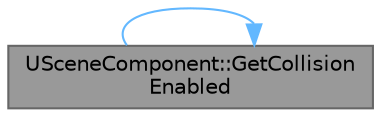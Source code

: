 digraph "USceneComponent::GetCollisionEnabled"
{
 // INTERACTIVE_SVG=YES
 // LATEX_PDF_SIZE
  bgcolor="transparent";
  edge [fontname=Helvetica,fontsize=10,labelfontname=Helvetica,labelfontsize=10];
  node [fontname=Helvetica,fontsize=10,shape=box,height=0.2,width=0.4];
  rankdir="LR";
  Node1 [id="Node000001",label="USceneComponent::GetCollision\lEnabled",height=0.2,width=0.4,color="gray40", fillcolor="grey60", style="filled", fontcolor="black",tooltip="Returns the form of collision for this component."];
  Node1 -> Node1 [id="edge1_Node000001_Node000001",color="steelblue1",style="solid",tooltip=" "];
}
